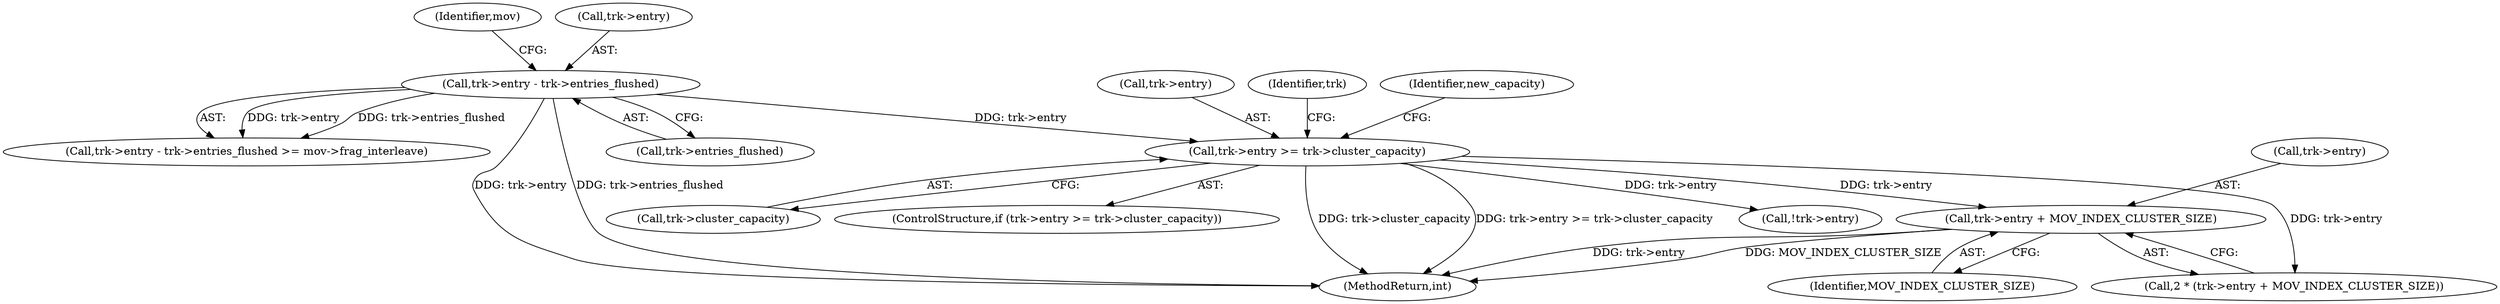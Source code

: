 digraph "0_FFmpeg_3a2d21bc5f97aa0161db3ae731fc2732be6108b8@pointer" {
"1000815" [label="(Call,trk->entry + MOV_INDEX_CLUSTER_SIZE)"];
"1000802" [label="(Call,trk->entry >= trk->cluster_capacity)"];
"1000207" [label="(Call,trk->entry - trk->entries_flushed)"];
"1000847" [label="(Identifier,trk)"];
"1000819" [label="(Identifier,MOV_INDEX_CLUSTER_SIZE)"];
"1000929" [label="(Call,!trk->entry)"];
"1000211" [label="(Call,trk->entries_flushed)"];
"1000215" [label="(Identifier,mov)"];
"1000813" [label="(Call,2 * (trk->entry + MOV_INDEX_CLUSTER_SIZE))"];
"1000812" [label="(Identifier,new_capacity)"];
"1000802" [label="(Call,trk->entry >= trk->cluster_capacity)"];
"1000806" [label="(Call,trk->cluster_capacity)"];
"1000206" [label="(Call,trk->entry - trk->entries_flushed >= mov->frag_interleave)"];
"1000207" [label="(Call,trk->entry - trk->entries_flushed)"];
"1000815" [label="(Call,trk->entry + MOV_INDEX_CLUSTER_SIZE)"];
"1000208" [label="(Call,trk->entry)"];
"1000816" [label="(Call,trk->entry)"];
"1000801" [label="(ControlStructure,if (trk->entry >= trk->cluster_capacity))"];
"1000803" [label="(Call,trk->entry)"];
"1001466" [label="(MethodReturn,int)"];
"1000815" -> "1000813"  [label="AST: "];
"1000815" -> "1000819"  [label="CFG: "];
"1000816" -> "1000815"  [label="AST: "];
"1000819" -> "1000815"  [label="AST: "];
"1000813" -> "1000815"  [label="CFG: "];
"1000815" -> "1001466"  [label="DDG: trk->entry"];
"1000815" -> "1001466"  [label="DDG: MOV_INDEX_CLUSTER_SIZE"];
"1000802" -> "1000815"  [label="DDG: trk->entry"];
"1000802" -> "1000801"  [label="AST: "];
"1000802" -> "1000806"  [label="CFG: "];
"1000803" -> "1000802"  [label="AST: "];
"1000806" -> "1000802"  [label="AST: "];
"1000812" -> "1000802"  [label="CFG: "];
"1000847" -> "1000802"  [label="CFG: "];
"1000802" -> "1001466"  [label="DDG: trk->cluster_capacity"];
"1000802" -> "1001466"  [label="DDG: trk->entry >= trk->cluster_capacity"];
"1000207" -> "1000802"  [label="DDG: trk->entry"];
"1000802" -> "1000813"  [label="DDG: trk->entry"];
"1000802" -> "1000929"  [label="DDG: trk->entry"];
"1000207" -> "1000206"  [label="AST: "];
"1000207" -> "1000211"  [label="CFG: "];
"1000208" -> "1000207"  [label="AST: "];
"1000211" -> "1000207"  [label="AST: "];
"1000215" -> "1000207"  [label="CFG: "];
"1000207" -> "1001466"  [label="DDG: trk->entry"];
"1000207" -> "1001466"  [label="DDG: trk->entries_flushed"];
"1000207" -> "1000206"  [label="DDG: trk->entry"];
"1000207" -> "1000206"  [label="DDG: trk->entries_flushed"];
}
